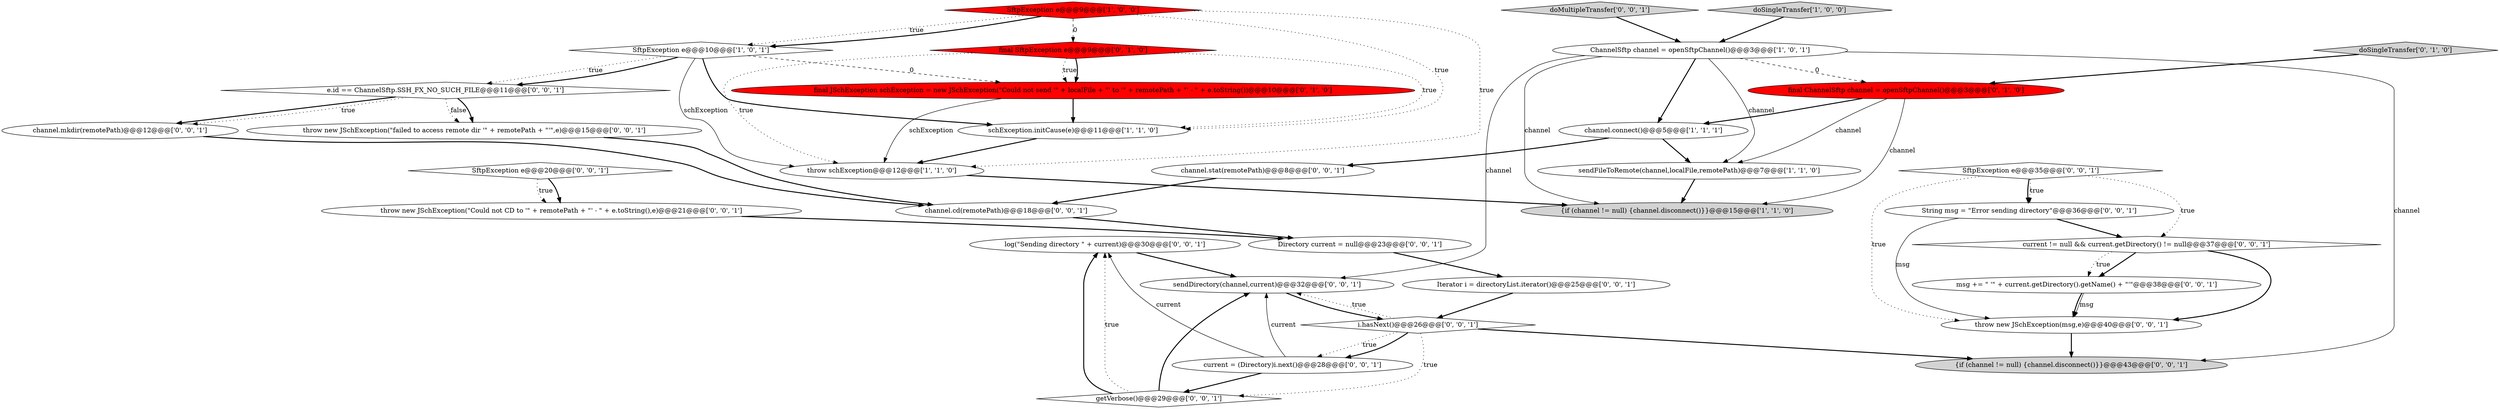 digraph {
27 [style = filled, label = "log(\"Sending directory \" + current)@@@30@@@['0', '0', '1']", fillcolor = white, shape = ellipse image = "AAA0AAABBB3BBB"];
9 [style = filled, label = "final SftpException e@@@9@@@['0', '1', '0']", fillcolor = red, shape = diamond image = "AAA1AAABBB2BBB"];
32 [style = filled, label = "e.id == ChannelSftp.SSH_FX_NO_SUCH_FILE@@@11@@@['0', '0', '1']", fillcolor = white, shape = diamond image = "AAA0AAABBB3BBB"];
31 [style = filled, label = "SftpException e@@@20@@@['0', '0', '1']", fillcolor = white, shape = diamond image = "AAA0AAABBB3BBB"];
22 [style = filled, label = "channel.stat(remotePath)@@@8@@@['0', '0', '1']", fillcolor = white, shape = ellipse image = "AAA0AAABBB3BBB"];
16 [style = filled, label = "String msg = \"Error sending directory\"@@@36@@@['0', '0', '1']", fillcolor = white, shape = ellipse image = "AAA0AAABBB3BBB"];
10 [style = filled, label = "final ChannelSftp channel = openSftpChannel()@@@3@@@['0', '1', '0']", fillcolor = red, shape = ellipse image = "AAA1AAABBB2BBB"];
11 [style = filled, label = "doSingleTransfer['0', '1', '0']", fillcolor = lightgray, shape = diamond image = "AAA0AAABBB2BBB"];
13 [style = filled, label = "{if (channel != null) {channel.disconnect()}}@@@43@@@['0', '0', '1']", fillcolor = lightgray, shape = ellipse image = "AAA0AAABBB3BBB"];
28 [style = filled, label = "throw new JSchException(\"failed to access remote dir '\" + remotePath + \"'\",e)@@@15@@@['0', '0', '1']", fillcolor = white, shape = ellipse image = "AAA0AAABBB3BBB"];
30 [style = filled, label = "current != null && current.getDirectory() != null@@@37@@@['0', '0', '1']", fillcolor = white, shape = diamond image = "AAA0AAABBB3BBB"];
7 [style = filled, label = "{if (channel != null) {channel.disconnect()}}@@@15@@@['1', '1', '0']", fillcolor = lightgray, shape = ellipse image = "AAA0AAABBB1BBB"];
17 [style = filled, label = "msg += \" '\" + current.getDirectory().getName() + \"'\"@@@38@@@['0', '0', '1']", fillcolor = white, shape = ellipse image = "AAA0AAABBB3BBB"];
4 [style = filled, label = "SftpException e@@@10@@@['1', '0', '1']", fillcolor = white, shape = diamond image = "AAA0AAABBB1BBB"];
23 [style = filled, label = "SftpException e@@@35@@@['0', '0', '1']", fillcolor = white, shape = diamond image = "AAA0AAABBB3BBB"];
19 [style = filled, label = "i.hasNext()@@@26@@@['0', '0', '1']", fillcolor = white, shape = diamond image = "AAA0AAABBB3BBB"];
21 [style = filled, label = "current = (Directory)i.next()@@@28@@@['0', '0', '1']", fillcolor = white, shape = ellipse image = "AAA0AAABBB3BBB"];
5 [style = filled, label = "SftpException e@@@9@@@['1', '0', '0']", fillcolor = red, shape = diamond image = "AAA1AAABBB1BBB"];
3 [style = filled, label = "schException.initCause(e)@@@11@@@['1', '1', '0']", fillcolor = white, shape = ellipse image = "AAA0AAABBB1BBB"];
8 [style = filled, label = "throw schException@@@12@@@['1', '1', '0']", fillcolor = white, shape = ellipse image = "AAA0AAABBB1BBB"];
24 [style = filled, label = "channel.cd(remotePath)@@@18@@@['0', '0', '1']", fillcolor = white, shape = ellipse image = "AAA0AAABBB3BBB"];
0 [style = filled, label = "sendFileToRemote(channel,localFile,remotePath)@@@7@@@['1', '1', '0']", fillcolor = white, shape = ellipse image = "AAA0AAABBB1BBB"];
33 [style = filled, label = "getVerbose()@@@29@@@['0', '0', '1']", fillcolor = white, shape = diamond image = "AAA0AAABBB3BBB"];
12 [style = filled, label = "final JSchException schException = new JSchException(\"Could not send '\" + localFile + \"' to '\" + remotePath + \"' - \" + e.toString())@@@10@@@['0', '1', '0']", fillcolor = red, shape = ellipse image = "AAA1AAABBB2BBB"];
29 [style = filled, label = "Iterator i = directoryList.iterator()@@@25@@@['0', '0', '1']", fillcolor = white, shape = ellipse image = "AAA0AAABBB3BBB"];
18 [style = filled, label = "throw new JSchException(\"Could not CD to '\" + remotePath + \"' - \" + e.toString(),e)@@@21@@@['0', '0', '1']", fillcolor = white, shape = ellipse image = "AAA0AAABBB3BBB"];
15 [style = filled, label = "sendDirectory(channel,current)@@@32@@@['0', '0', '1']", fillcolor = white, shape = ellipse image = "AAA0AAABBB3BBB"];
20 [style = filled, label = "Directory current = null@@@23@@@['0', '0', '1']", fillcolor = white, shape = ellipse image = "AAA0AAABBB3BBB"];
2 [style = filled, label = "channel.connect()@@@5@@@['1', '1', '1']", fillcolor = white, shape = ellipse image = "AAA0AAABBB1BBB"];
26 [style = filled, label = "channel.mkdir(remotePath)@@@12@@@['0', '0', '1']", fillcolor = white, shape = ellipse image = "AAA0AAABBB3BBB"];
25 [style = filled, label = "doMultipleTransfer['0', '0', '1']", fillcolor = lightgray, shape = diamond image = "AAA0AAABBB3BBB"];
6 [style = filled, label = "ChannelSftp channel = openSftpChannel()@@@3@@@['1', '0', '1']", fillcolor = white, shape = ellipse image = "AAA0AAABBB1BBB"];
14 [style = filled, label = "throw new JSchException(msg,e)@@@40@@@['0', '0', '1']", fillcolor = white, shape = ellipse image = "AAA0AAABBB3BBB"];
1 [style = filled, label = "doSingleTransfer['1', '0', '0']", fillcolor = lightgray, shape = diamond image = "AAA0AAABBB1BBB"];
23->16 [style = dotted, label="true"];
4->3 [style = bold, label=""];
23->16 [style = bold, label=""];
9->12 [style = dotted, label="true"];
30->17 [style = bold, label=""];
6->0 [style = solid, label="channel"];
20->29 [style = bold, label=""];
33->15 [style = bold, label=""];
6->13 [style = solid, label="channel"];
21->15 [style = solid, label="current"];
21->33 [style = bold, label=""];
17->14 [style = solid, label="msg"];
4->8 [style = solid, label="schException"];
19->33 [style = dotted, label="true"];
23->30 [style = dotted, label="true"];
5->9 [style = dashed, label="0"];
31->18 [style = bold, label=""];
12->8 [style = solid, label="schException"];
19->21 [style = dotted, label="true"];
6->7 [style = solid, label="channel"];
5->3 [style = dotted, label="true"];
19->15 [style = dotted, label="true"];
15->19 [style = bold, label=""];
26->24 [style = bold, label=""];
25->6 [style = bold, label=""];
32->28 [style = dotted, label="false"];
33->27 [style = bold, label=""];
32->26 [style = bold, label=""];
31->18 [style = dotted, label="true"];
27->15 [style = bold, label=""];
5->4 [style = dotted, label="true"];
8->7 [style = bold, label=""];
4->12 [style = dashed, label="0"];
6->10 [style = dashed, label="0"];
0->7 [style = bold, label=""];
6->2 [style = bold, label=""];
24->20 [style = bold, label=""];
9->8 [style = dotted, label="true"];
10->0 [style = solid, label="channel"];
18->20 [style = bold, label=""];
23->14 [style = dotted, label="true"];
2->0 [style = bold, label=""];
1->6 [style = bold, label=""];
29->19 [style = bold, label=""];
19->13 [style = bold, label=""];
6->15 [style = solid, label="channel"];
17->14 [style = bold, label=""];
11->10 [style = bold, label=""];
3->8 [style = bold, label=""];
16->30 [style = bold, label=""];
5->4 [style = bold, label=""];
28->24 [style = bold, label=""];
30->14 [style = bold, label=""];
10->7 [style = solid, label="channel"];
21->27 [style = solid, label="current"];
16->14 [style = solid, label="msg"];
10->2 [style = bold, label=""];
32->26 [style = dotted, label="true"];
12->3 [style = bold, label=""];
9->12 [style = bold, label=""];
30->17 [style = dotted, label="true"];
22->24 [style = bold, label=""];
14->13 [style = bold, label=""];
5->8 [style = dotted, label="true"];
2->22 [style = bold, label=""];
4->32 [style = dotted, label="true"];
33->27 [style = dotted, label="true"];
32->28 [style = bold, label=""];
9->3 [style = dotted, label="true"];
4->32 [style = bold, label=""];
19->21 [style = bold, label=""];
}
